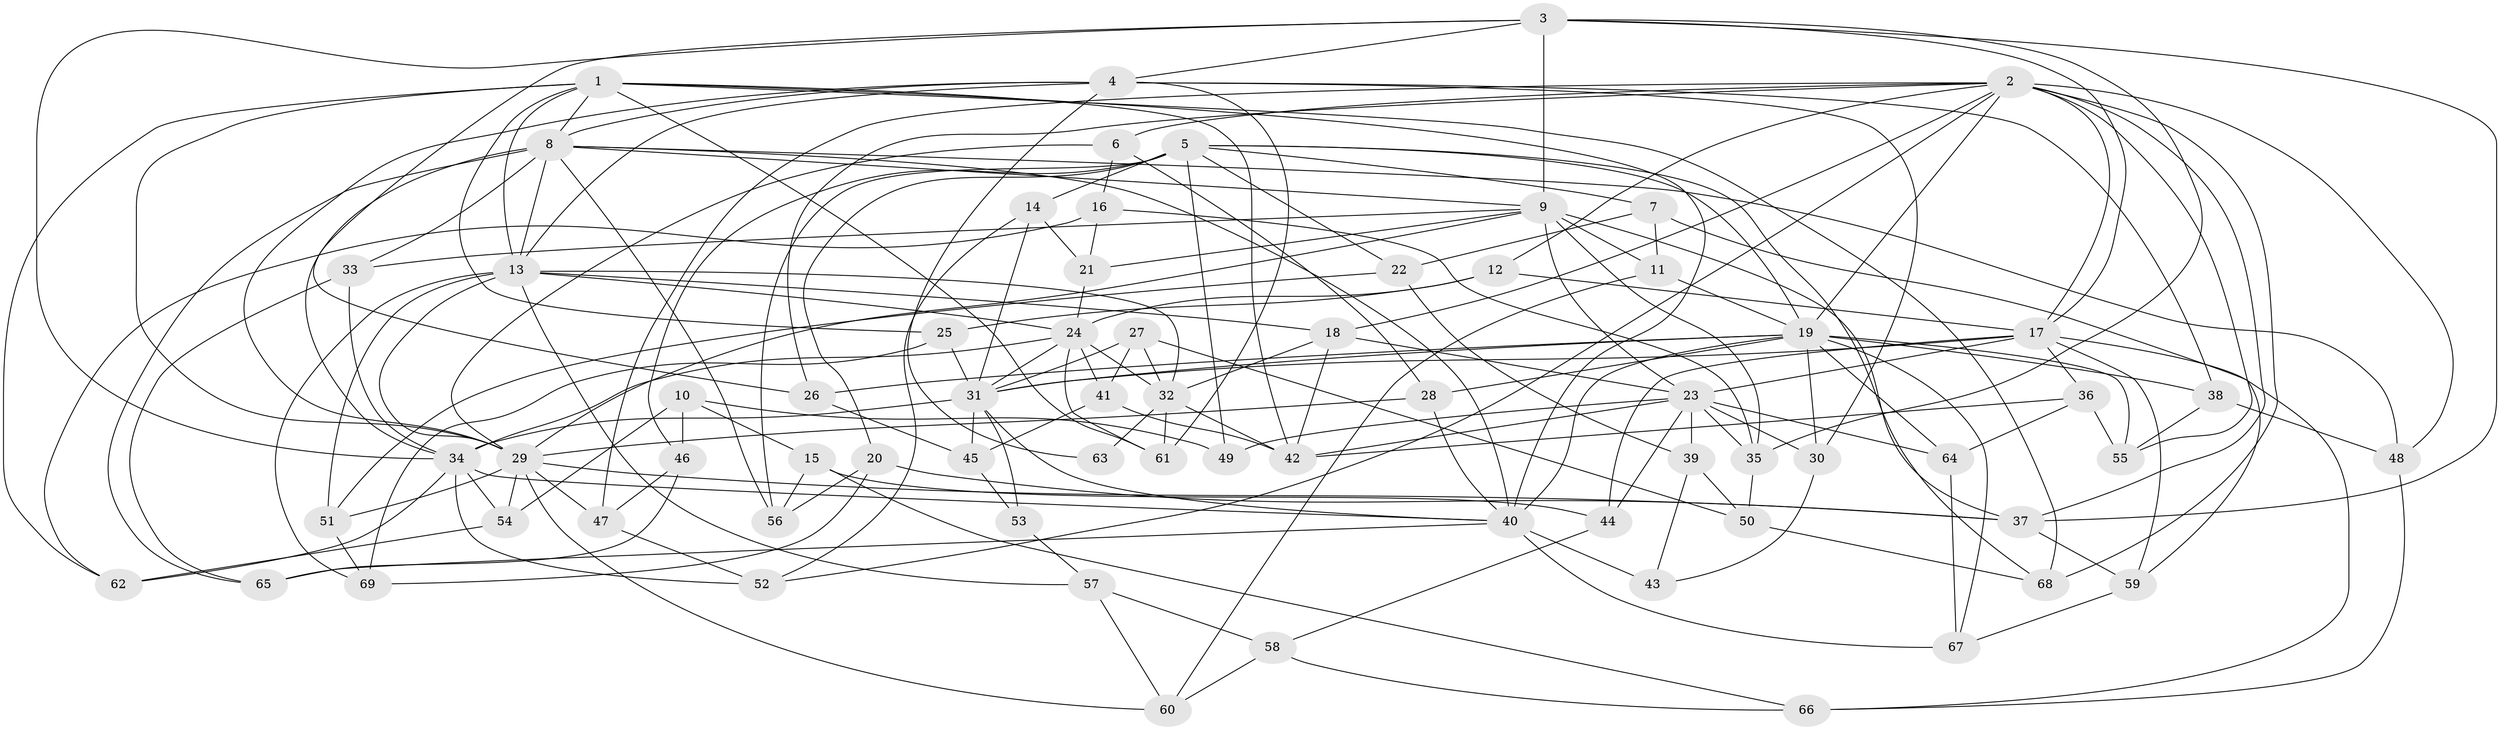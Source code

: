 // original degree distribution, {4: 1.0}
// Generated by graph-tools (version 1.1) at 2025/38/03/09/25 02:38:15]
// undirected, 69 vertices, 184 edges
graph export_dot {
graph [start="1"]
  node [color=gray90,style=filled];
  1;
  2;
  3;
  4;
  5;
  6;
  7;
  8;
  9;
  10;
  11;
  12;
  13;
  14;
  15;
  16;
  17;
  18;
  19;
  20;
  21;
  22;
  23;
  24;
  25;
  26;
  27;
  28;
  29;
  30;
  31;
  32;
  33;
  34;
  35;
  36;
  37;
  38;
  39;
  40;
  41;
  42;
  43;
  44;
  45;
  46;
  47;
  48;
  49;
  50;
  51;
  52;
  53;
  54;
  55;
  56;
  57;
  58;
  59;
  60;
  61;
  62;
  63;
  64;
  65;
  66;
  67;
  68;
  69;
  1 -- 8 [weight=1.0];
  1 -- 13 [weight=1.0];
  1 -- 25 [weight=1.0];
  1 -- 29 [weight=1.0];
  1 -- 40 [weight=2.0];
  1 -- 42 [weight=1.0];
  1 -- 61 [weight=1.0];
  1 -- 62 [weight=1.0];
  1 -- 68 [weight=1.0];
  2 -- 6 [weight=1.0];
  2 -- 12 [weight=1.0];
  2 -- 17 [weight=1.0];
  2 -- 18 [weight=1.0];
  2 -- 19 [weight=1.0];
  2 -- 26 [weight=1.0];
  2 -- 37 [weight=1.0];
  2 -- 47 [weight=1.0];
  2 -- 48 [weight=1.0];
  2 -- 52 [weight=1.0];
  2 -- 55 [weight=1.0];
  2 -- 68 [weight=1.0];
  3 -- 4 [weight=2.0];
  3 -- 9 [weight=2.0];
  3 -- 17 [weight=1.0];
  3 -- 26 [weight=1.0];
  3 -- 34 [weight=1.0];
  3 -- 35 [weight=2.0];
  3 -- 37 [weight=1.0];
  4 -- 8 [weight=1.0];
  4 -- 13 [weight=1.0];
  4 -- 29 [weight=1.0];
  4 -- 30 [weight=1.0];
  4 -- 38 [weight=1.0];
  4 -- 61 [weight=1.0];
  4 -- 63 [weight=2.0];
  5 -- 7 [weight=1.0];
  5 -- 14 [weight=1.0];
  5 -- 19 [weight=1.0];
  5 -- 20 [weight=1.0];
  5 -- 22 [weight=1.0];
  5 -- 46 [weight=1.0];
  5 -- 49 [weight=2.0];
  5 -- 56 [weight=1.0];
  5 -- 68 [weight=1.0];
  6 -- 16 [weight=1.0];
  6 -- 28 [weight=1.0];
  6 -- 29 [weight=1.0];
  7 -- 11 [weight=1.0];
  7 -- 22 [weight=1.0];
  7 -- 59 [weight=1.0];
  8 -- 9 [weight=1.0];
  8 -- 13 [weight=1.0];
  8 -- 33 [weight=1.0];
  8 -- 34 [weight=1.0];
  8 -- 40 [weight=1.0];
  8 -- 48 [weight=1.0];
  8 -- 56 [weight=1.0];
  8 -- 65 [weight=1.0];
  9 -- 11 [weight=1.0];
  9 -- 21 [weight=1.0];
  9 -- 23 [weight=1.0];
  9 -- 29 [weight=2.0];
  9 -- 33 [weight=1.0];
  9 -- 35 [weight=2.0];
  9 -- 37 [weight=1.0];
  10 -- 15 [weight=1.0];
  10 -- 46 [weight=1.0];
  10 -- 49 [weight=1.0];
  10 -- 54 [weight=1.0];
  11 -- 19 [weight=1.0];
  11 -- 60 [weight=1.0];
  12 -- 17 [weight=1.0];
  12 -- 24 [weight=1.0];
  12 -- 25 [weight=1.0];
  13 -- 18 [weight=1.0];
  13 -- 24 [weight=1.0];
  13 -- 29 [weight=1.0];
  13 -- 32 [weight=3.0];
  13 -- 51 [weight=1.0];
  13 -- 57 [weight=1.0];
  13 -- 69 [weight=1.0];
  14 -- 21 [weight=1.0];
  14 -- 31 [weight=1.0];
  14 -- 52 [weight=1.0];
  15 -- 44 [weight=1.0];
  15 -- 56 [weight=1.0];
  15 -- 66 [weight=1.0];
  16 -- 21 [weight=1.0];
  16 -- 35 [weight=1.0];
  16 -- 62 [weight=1.0];
  17 -- 23 [weight=2.0];
  17 -- 31 [weight=1.0];
  17 -- 36 [weight=1.0];
  17 -- 44 [weight=1.0];
  17 -- 59 [weight=1.0];
  17 -- 66 [weight=1.0];
  18 -- 23 [weight=1.0];
  18 -- 32 [weight=1.0];
  18 -- 42 [weight=2.0];
  19 -- 26 [weight=1.0];
  19 -- 28 [weight=1.0];
  19 -- 30 [weight=1.0];
  19 -- 31 [weight=1.0];
  19 -- 38 [weight=1.0];
  19 -- 40 [weight=1.0];
  19 -- 55 [weight=1.0];
  19 -- 64 [weight=1.0];
  19 -- 67 [weight=1.0];
  20 -- 37 [weight=1.0];
  20 -- 56 [weight=1.0];
  20 -- 69 [weight=1.0];
  21 -- 24 [weight=1.0];
  22 -- 39 [weight=1.0];
  22 -- 51 [weight=1.0];
  23 -- 30 [weight=1.0];
  23 -- 35 [weight=2.0];
  23 -- 39 [weight=1.0];
  23 -- 42 [weight=1.0];
  23 -- 44 [weight=1.0];
  23 -- 49 [weight=1.0];
  23 -- 64 [weight=1.0];
  24 -- 31 [weight=2.0];
  24 -- 32 [weight=2.0];
  24 -- 34 [weight=1.0];
  24 -- 41 [weight=1.0];
  24 -- 61 [weight=1.0];
  25 -- 31 [weight=1.0];
  25 -- 69 [weight=1.0];
  26 -- 45 [weight=1.0];
  27 -- 31 [weight=1.0];
  27 -- 32 [weight=1.0];
  27 -- 41 [weight=1.0];
  27 -- 50 [weight=1.0];
  28 -- 29 [weight=1.0];
  28 -- 40 [weight=1.0];
  29 -- 37 [weight=1.0];
  29 -- 47 [weight=1.0];
  29 -- 51 [weight=1.0];
  29 -- 54 [weight=1.0];
  29 -- 60 [weight=1.0];
  30 -- 43 [weight=1.0];
  31 -- 34 [weight=1.0];
  31 -- 40 [weight=1.0];
  31 -- 45 [weight=1.0];
  31 -- 53 [weight=2.0];
  32 -- 42 [weight=2.0];
  32 -- 61 [weight=1.0];
  32 -- 63 [weight=2.0];
  33 -- 34 [weight=1.0];
  33 -- 65 [weight=1.0];
  34 -- 40 [weight=2.0];
  34 -- 52 [weight=1.0];
  34 -- 54 [weight=1.0];
  34 -- 62 [weight=1.0];
  35 -- 50 [weight=1.0];
  36 -- 42 [weight=1.0];
  36 -- 55 [weight=1.0];
  36 -- 64 [weight=1.0];
  37 -- 59 [weight=1.0];
  38 -- 48 [weight=1.0];
  38 -- 55 [weight=1.0];
  39 -- 43 [weight=1.0];
  39 -- 50 [weight=1.0];
  40 -- 43 [weight=2.0];
  40 -- 65 [weight=1.0];
  40 -- 67 [weight=1.0];
  41 -- 42 [weight=1.0];
  41 -- 45 [weight=1.0];
  44 -- 58 [weight=1.0];
  45 -- 53 [weight=1.0];
  46 -- 47 [weight=1.0];
  46 -- 65 [weight=1.0];
  47 -- 52 [weight=1.0];
  48 -- 66 [weight=1.0];
  50 -- 68 [weight=1.0];
  51 -- 69 [weight=1.0];
  53 -- 57 [weight=1.0];
  54 -- 62 [weight=1.0];
  57 -- 58 [weight=1.0];
  57 -- 60 [weight=1.0];
  58 -- 60 [weight=1.0];
  58 -- 66 [weight=1.0];
  59 -- 67 [weight=1.0];
  64 -- 67 [weight=1.0];
}

